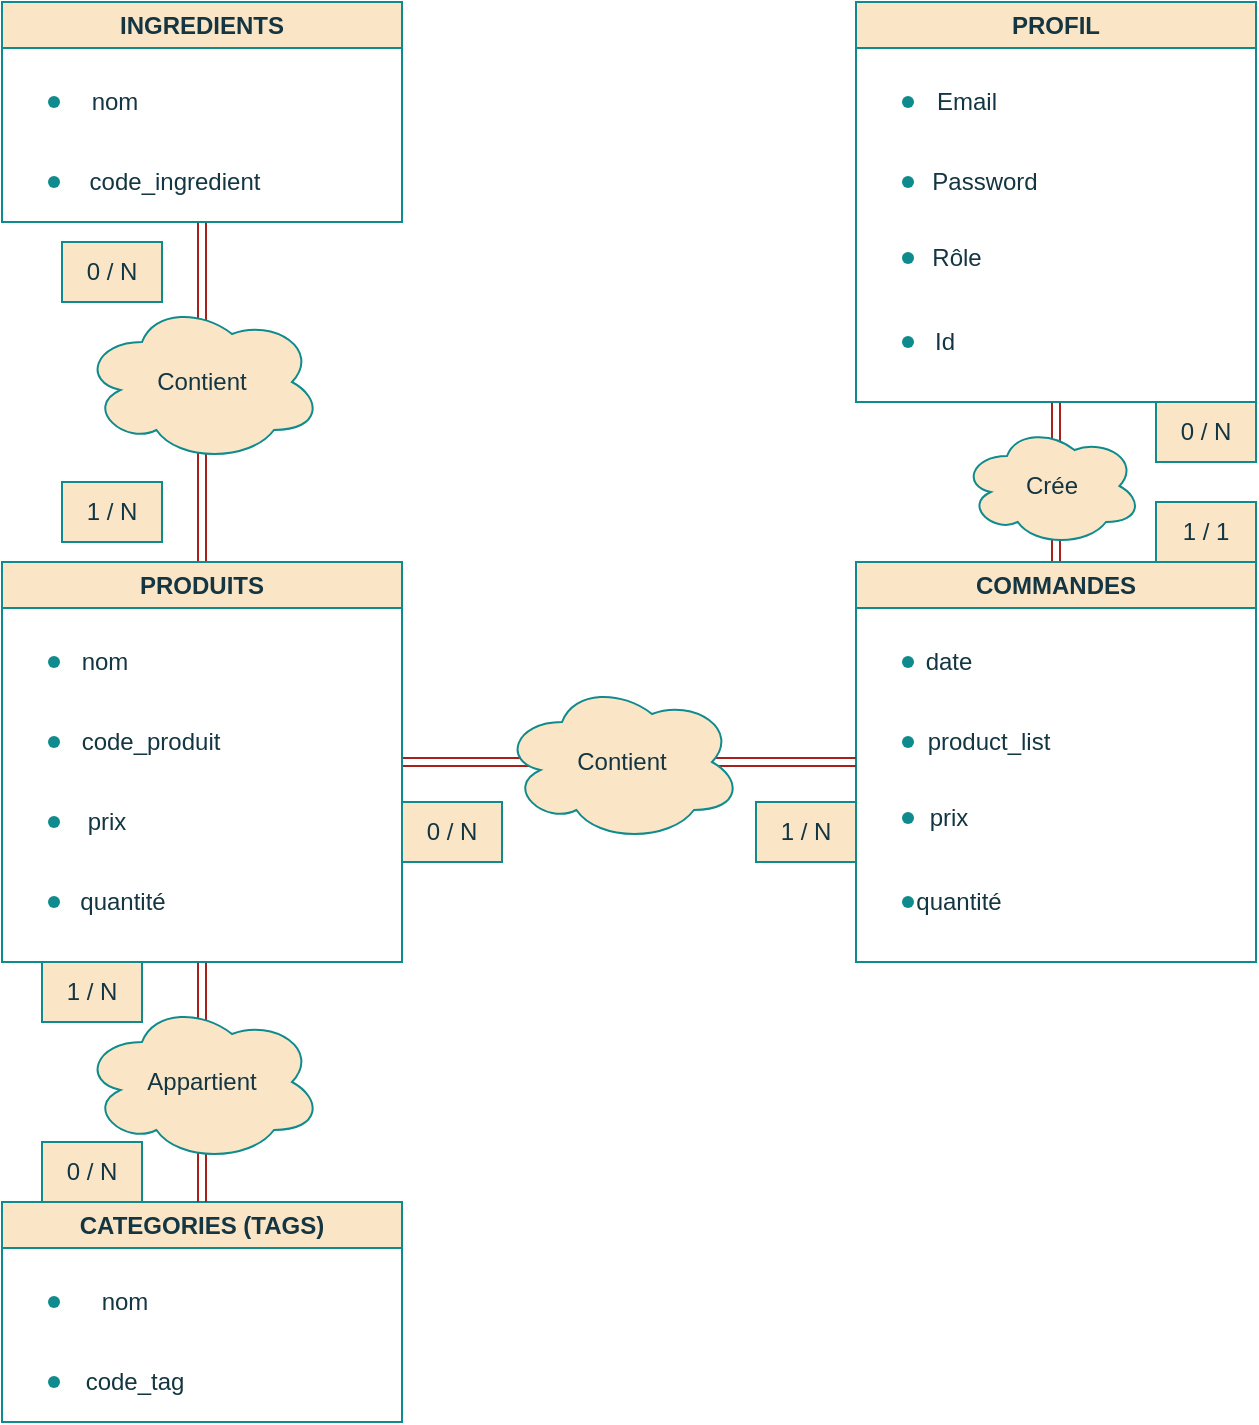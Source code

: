 <mxfile version="23.1.4" type="github">
  <diagram name="Page-1" id="rWvj7r1L1JmkacUhFCVx">
    <mxGraphModel dx="1028" dy="829" grid="1" gridSize="10" guides="1" tooltips="1" connect="1" arrows="1" fold="1" page="1" pageScale="1" pageWidth="827" pageHeight="1169" math="0" shadow="0">
      <root>
        <mxCell id="0" />
        <mxCell id="1" parent="0" />
        <mxCell id="3Qk4PJd8HGj3UVIdCU3T-160" style="edgeStyle=orthogonalEdgeStyle;rounded=0;orthogonalLoop=1;jettySize=auto;html=1;exitX=0.5;exitY=1;exitDx=0;exitDy=0;entryX=0.5;entryY=0;entryDx=0;entryDy=0;strokeColor=#A8201A;fontColor=#143642;fillColor=#FAE5C7;shape=link;" edge="1" parent="1" source="3Qk4PJd8HGj3UVIdCU3T-5" target="3Qk4PJd8HGj3UVIdCU3T-40">
          <mxGeometry relative="1" as="geometry" />
        </mxCell>
        <mxCell id="3Qk4PJd8HGj3UVIdCU3T-5" value="PROFIL" style="swimlane;whiteSpace=wrap;html=1;labelBackgroundColor=none;fillColor=#FAE5C7;strokeColor=#0F8B8D;fontColor=#143642;" vertex="1" parent="1">
          <mxGeometry x="547" y="120" width="200" height="200" as="geometry">
            <mxRectangle x="340" y="400" width="80" height="30" as="alternateBounds" />
          </mxGeometry>
        </mxCell>
        <mxCell id="3Qk4PJd8HGj3UVIdCU3T-11" value="" style="shape=waypoint;sketch=0;size=6;pointerEvents=1;points=[];fillColor=none;resizable=0;rotatable=0;perimeter=centerPerimeter;snapToPoint=1;labelBackgroundColor=none;strokeColor=#0F8B8D;fontColor=#143642;" vertex="1" parent="3Qk4PJd8HGj3UVIdCU3T-5">
          <mxGeometry x="16" y="160" width="20" height="20" as="geometry" />
        </mxCell>
        <mxCell id="3Qk4PJd8HGj3UVIdCU3T-10" value="" style="shape=waypoint;sketch=0;size=6;pointerEvents=1;points=[];fillColor=none;resizable=0;rotatable=0;perimeter=centerPerimeter;snapToPoint=1;labelBackgroundColor=none;strokeColor=#0F8B8D;fontColor=#143642;" vertex="1" parent="3Qk4PJd8HGj3UVIdCU3T-5">
          <mxGeometry x="16" y="40" width="20" height="20" as="geometry" />
        </mxCell>
        <mxCell id="3Qk4PJd8HGj3UVIdCU3T-16" value="Email" style="text;html=1;align=center;verticalAlign=middle;resizable=0;points=[];autosize=1;strokeColor=none;fillColor=none;labelBackgroundColor=none;fontColor=#143642;" vertex="1" parent="3Qk4PJd8HGj3UVIdCU3T-5">
          <mxGeometry x="30" y="35" width="50" height="30" as="geometry" />
        </mxCell>
        <mxCell id="3Qk4PJd8HGj3UVIdCU3T-13" value="" style="shape=waypoint;sketch=0;size=6;pointerEvents=1;points=[];fillColor=none;resizable=0;rotatable=0;perimeter=centerPerimeter;snapToPoint=1;labelBackgroundColor=none;strokeColor=#0F8B8D;fontColor=#143642;" vertex="1" parent="3Qk4PJd8HGj3UVIdCU3T-5">
          <mxGeometry x="16" y="80" width="20" height="20" as="geometry" />
        </mxCell>
        <mxCell id="3Qk4PJd8HGj3UVIdCU3T-12" value="" style="shape=waypoint;sketch=0;size=6;pointerEvents=1;points=[];fillColor=none;resizable=0;rotatable=0;perimeter=centerPerimeter;snapToPoint=1;labelBackgroundColor=none;strokeColor=#0F8B8D;fontColor=#143642;" vertex="1" parent="3Qk4PJd8HGj3UVIdCU3T-5">
          <mxGeometry x="16" y="118" width="20" height="20" as="geometry" />
        </mxCell>
        <mxCell id="3Qk4PJd8HGj3UVIdCU3T-18" value="Rôle" style="text;html=1;align=center;verticalAlign=middle;resizable=0;points=[];autosize=1;strokeColor=none;fillColor=none;labelBackgroundColor=none;fontColor=#143642;" vertex="1" parent="3Qk4PJd8HGj3UVIdCU3T-5">
          <mxGeometry x="25" y="113" width="50" height="30" as="geometry" />
        </mxCell>
        <mxCell id="3Qk4PJd8HGj3UVIdCU3T-17" value="Password" style="text;html=1;align=center;verticalAlign=middle;resizable=0;points=[];autosize=1;strokeColor=none;fillColor=none;labelBackgroundColor=none;fontColor=#143642;" vertex="1" parent="3Qk4PJd8HGj3UVIdCU3T-5">
          <mxGeometry x="24" y="75" width="80" height="30" as="geometry" />
        </mxCell>
        <mxCell id="3Qk4PJd8HGj3UVIdCU3T-165" value="Id" style="text;html=1;align=center;verticalAlign=middle;resizable=0;points=[];autosize=1;strokeColor=none;fillColor=none;labelBackgroundColor=none;fontColor=#143642;" vertex="1" parent="3Qk4PJd8HGj3UVIdCU3T-5">
          <mxGeometry x="29" y="155" width="30" height="30" as="geometry" />
        </mxCell>
        <mxCell id="3Qk4PJd8HGj3UVIdCU3T-31" value="CATEGORIES (TAGS)" style="swimlane;whiteSpace=wrap;html=1;labelBackgroundColor=none;fillColor=#FAE5C7;strokeColor=#0F8B8D;fontColor=#143642;" vertex="1" parent="1">
          <mxGeometry x="120" y="720" width="200" height="110" as="geometry" />
        </mxCell>
        <mxCell id="3Qk4PJd8HGj3UVIdCU3T-33" value="" style="shape=waypoint;sketch=0;size=6;pointerEvents=1;points=[];fillColor=none;resizable=0;rotatable=0;perimeter=centerPerimeter;snapToPoint=1;labelBackgroundColor=none;strokeColor=#0F8B8D;fontColor=#143642;" vertex="1" parent="3Qk4PJd8HGj3UVIdCU3T-31">
          <mxGeometry x="16" y="40" width="20" height="20" as="geometry" />
        </mxCell>
        <mxCell id="3Qk4PJd8HGj3UVIdCU3T-34" value="nom" style="text;html=1;align=center;verticalAlign=middle;resizable=0;points=[];autosize=1;strokeColor=none;fillColor=none;labelBackgroundColor=none;fontColor=#143642;" vertex="1" parent="3Qk4PJd8HGj3UVIdCU3T-31">
          <mxGeometry x="36" y="35" width="50" height="30" as="geometry" />
        </mxCell>
        <mxCell id="3Qk4PJd8HGj3UVIdCU3T-35" value="" style="shape=waypoint;sketch=0;size=6;pointerEvents=1;points=[];fillColor=none;resizable=0;rotatable=0;perimeter=centerPerimeter;snapToPoint=1;labelBackgroundColor=none;strokeColor=#0F8B8D;fontColor=#143642;" vertex="1" parent="3Qk4PJd8HGj3UVIdCU3T-31">
          <mxGeometry x="16" y="80" width="20" height="20" as="geometry" />
        </mxCell>
        <mxCell id="3Qk4PJd8HGj3UVIdCU3T-38" value="code_tag" style="text;html=1;align=center;verticalAlign=middle;resizable=0;points=[];autosize=1;strokeColor=none;fillColor=none;labelBackgroundColor=none;fontColor=#143642;" vertex="1" parent="3Qk4PJd8HGj3UVIdCU3T-31">
          <mxGeometry x="31" y="75" width="70" height="30" as="geometry" />
        </mxCell>
        <mxCell id="3Qk4PJd8HGj3UVIdCU3T-40" value="COMMANDES" style="swimlane;whiteSpace=wrap;html=1;labelBackgroundColor=none;fillColor=#FAE5C7;strokeColor=#0F8B8D;fontColor=#143642;" vertex="1" parent="1">
          <mxGeometry x="547" y="400" width="200" height="200" as="geometry" />
        </mxCell>
        <mxCell id="3Qk4PJd8HGj3UVIdCU3T-41" value="" style="shape=waypoint;sketch=0;size=6;pointerEvents=1;points=[];fillColor=none;resizable=0;rotatable=0;perimeter=centerPerimeter;snapToPoint=1;labelBackgroundColor=none;strokeColor=#0F8B8D;fontColor=#143642;" vertex="1" parent="3Qk4PJd8HGj3UVIdCU3T-40">
          <mxGeometry x="16" y="160" width="20" height="20" as="geometry" />
        </mxCell>
        <mxCell id="3Qk4PJd8HGj3UVIdCU3T-42" value="" style="shape=waypoint;sketch=0;size=6;pointerEvents=1;points=[];fillColor=none;resizable=0;rotatable=0;perimeter=centerPerimeter;snapToPoint=1;labelBackgroundColor=none;strokeColor=#0F8B8D;fontColor=#143642;" vertex="1" parent="3Qk4PJd8HGj3UVIdCU3T-40">
          <mxGeometry x="16" y="40" width="20" height="20" as="geometry" />
        </mxCell>
        <mxCell id="3Qk4PJd8HGj3UVIdCU3T-43" value="date" style="text;html=1;align=center;verticalAlign=middle;resizable=0;points=[];autosize=1;strokeColor=none;fillColor=none;labelBackgroundColor=none;fontColor=#143642;" vertex="1" parent="3Qk4PJd8HGj3UVIdCU3T-40">
          <mxGeometry x="21" y="35" width="50" height="30" as="geometry" />
        </mxCell>
        <mxCell id="3Qk4PJd8HGj3UVIdCU3T-44" value="" style="shape=waypoint;sketch=0;size=6;pointerEvents=1;points=[];fillColor=none;resizable=0;rotatable=0;perimeter=centerPerimeter;snapToPoint=1;labelBackgroundColor=none;strokeColor=#0F8B8D;fontColor=#143642;" vertex="1" parent="3Qk4PJd8HGj3UVIdCU3T-40">
          <mxGeometry x="16" y="80" width="20" height="20" as="geometry" />
        </mxCell>
        <mxCell id="3Qk4PJd8HGj3UVIdCU3T-45" value="" style="shape=waypoint;sketch=0;size=6;pointerEvents=1;points=[];fillColor=none;resizable=0;rotatable=0;perimeter=centerPerimeter;snapToPoint=1;labelBackgroundColor=none;strokeColor=#0F8B8D;fontColor=#143642;" vertex="1" parent="3Qk4PJd8HGj3UVIdCU3T-40">
          <mxGeometry x="16" y="118" width="20" height="20" as="geometry" />
        </mxCell>
        <mxCell id="3Qk4PJd8HGj3UVIdCU3T-47" value="product_list" style="text;html=1;align=center;verticalAlign=middle;resizable=0;points=[];autosize=1;strokeColor=none;fillColor=none;labelBackgroundColor=none;fontColor=#143642;" vertex="1" parent="3Qk4PJd8HGj3UVIdCU3T-40">
          <mxGeometry x="26" y="75" width="80" height="30" as="geometry" />
        </mxCell>
        <mxCell id="3Qk4PJd8HGj3UVIdCU3T-70" value="prix" style="text;html=1;align=center;verticalAlign=middle;resizable=0;points=[];autosize=1;strokeColor=none;fillColor=none;labelBackgroundColor=none;fontColor=#143642;" vertex="1" parent="3Qk4PJd8HGj3UVIdCU3T-40">
          <mxGeometry x="26" y="113" width="40" height="30" as="geometry" />
        </mxCell>
        <mxCell id="3Qk4PJd8HGj3UVIdCU3T-48" value="quantité" style="text;html=1;align=center;verticalAlign=middle;resizable=0;points=[];autosize=1;strokeColor=none;fillColor=none;labelBackgroundColor=none;fontColor=#143642;" vertex="1" parent="3Qk4PJd8HGj3UVIdCU3T-40">
          <mxGeometry x="16" y="155" width="70" height="30" as="geometry" />
        </mxCell>
        <mxCell id="3Qk4PJd8HGj3UVIdCU3T-85" style="edgeStyle=orthogonalEdgeStyle;rounded=0;orthogonalLoop=1;jettySize=auto;html=1;exitX=0.5;exitY=1;exitDx=0;exitDy=0;entryX=0.5;entryY=0;entryDx=0;entryDy=0;shape=link;labelBackgroundColor=none;strokeColor=#A8201A;fontColor=default;" edge="1" parent="1" source="3Qk4PJd8HGj3UVIdCU3T-49" target="3Qk4PJd8HGj3UVIdCU3T-74">
          <mxGeometry relative="1" as="geometry" />
        </mxCell>
        <mxCell id="3Qk4PJd8HGj3UVIdCU3T-49" value="INGREDIENTS" style="swimlane;whiteSpace=wrap;html=1;labelBackgroundColor=none;fillColor=#FAE5C7;strokeColor=#0F8B8D;fontColor=#143642;" vertex="1" parent="1">
          <mxGeometry x="120" y="120" width="200" height="110" as="geometry" />
        </mxCell>
        <mxCell id="3Qk4PJd8HGj3UVIdCU3T-51" value="" style="shape=waypoint;sketch=0;size=6;pointerEvents=1;points=[];fillColor=none;resizable=0;rotatable=0;perimeter=centerPerimeter;snapToPoint=1;labelBackgroundColor=none;strokeColor=#0F8B8D;fontColor=#143642;" vertex="1" parent="3Qk4PJd8HGj3UVIdCU3T-49">
          <mxGeometry x="16" y="40" width="20" height="20" as="geometry" />
        </mxCell>
        <mxCell id="3Qk4PJd8HGj3UVIdCU3T-52" value="nom" style="text;html=1;align=center;verticalAlign=middle;resizable=0;points=[];autosize=1;strokeColor=none;fillColor=none;labelBackgroundColor=none;fontColor=#143642;" vertex="1" parent="3Qk4PJd8HGj3UVIdCU3T-49">
          <mxGeometry x="31" y="35" width="50" height="30" as="geometry" />
        </mxCell>
        <mxCell id="3Qk4PJd8HGj3UVIdCU3T-53" value="" style="shape=waypoint;sketch=0;size=6;pointerEvents=1;points=[];fillColor=none;resizable=0;rotatable=0;perimeter=centerPerimeter;snapToPoint=1;labelBackgroundColor=none;strokeColor=#0F8B8D;fontColor=#143642;" vertex="1" parent="3Qk4PJd8HGj3UVIdCU3T-49">
          <mxGeometry x="16" y="80" width="20" height="20" as="geometry" />
        </mxCell>
        <mxCell id="3Qk4PJd8HGj3UVIdCU3T-56" value="code_ingredient" style="text;html=1;align=center;verticalAlign=middle;resizable=0;points=[];autosize=1;strokeColor=none;fillColor=none;labelBackgroundColor=none;fontColor=#143642;" vertex="1" parent="3Qk4PJd8HGj3UVIdCU3T-49">
          <mxGeometry x="31" y="75" width="110" height="30" as="geometry" />
        </mxCell>
        <mxCell id="3Qk4PJd8HGj3UVIdCU3T-158" style="edgeStyle=orthogonalEdgeStyle;rounded=0;orthogonalLoop=1;jettySize=auto;html=1;exitX=0.5;exitY=1;exitDx=0;exitDy=0;entryX=0.5;entryY=0;entryDx=0;entryDy=0;strokeColor=#A8201A;fontColor=#143642;fillColor=#FAE5C7;shape=link;" edge="1" parent="1" source="3Qk4PJd8HGj3UVIdCU3T-74" target="3Qk4PJd8HGj3UVIdCU3T-31">
          <mxGeometry relative="1" as="geometry" />
        </mxCell>
        <mxCell id="3Qk4PJd8HGj3UVIdCU3T-161" style="edgeStyle=orthogonalEdgeStyle;rounded=0;orthogonalLoop=1;jettySize=auto;html=1;exitX=1;exitY=0.5;exitDx=0;exitDy=0;entryX=0;entryY=0.5;entryDx=0;entryDy=0;strokeColor=#A8201A;fontColor=#143642;fillColor=#FAE5C7;shape=link;" edge="1" parent="1" source="3Qk4PJd8HGj3UVIdCU3T-74" target="3Qk4PJd8HGj3UVIdCU3T-40">
          <mxGeometry relative="1" as="geometry" />
        </mxCell>
        <mxCell id="3Qk4PJd8HGj3UVIdCU3T-74" value="PRODUITS" style="swimlane;whiteSpace=wrap;html=1;labelBackgroundColor=none;fillColor=#FAE5C7;strokeColor=#0F8B8D;fontColor=#143642;" vertex="1" parent="1">
          <mxGeometry x="120" y="400" width="200" height="200" as="geometry" />
        </mxCell>
        <mxCell id="3Qk4PJd8HGj3UVIdCU3T-75" value="" style="shape=waypoint;sketch=0;size=6;pointerEvents=1;points=[];fillColor=none;resizable=0;rotatable=0;perimeter=centerPerimeter;snapToPoint=1;labelBackgroundColor=none;strokeColor=#0F8B8D;fontColor=#143642;" vertex="1" parent="3Qk4PJd8HGj3UVIdCU3T-74">
          <mxGeometry x="16" y="40" width="20" height="20" as="geometry" />
        </mxCell>
        <mxCell id="3Qk4PJd8HGj3UVIdCU3T-76" value="nom" style="text;html=1;align=center;verticalAlign=middle;resizable=0;points=[];autosize=1;strokeColor=none;fillColor=none;labelBackgroundColor=none;fontColor=#143642;" vertex="1" parent="3Qk4PJd8HGj3UVIdCU3T-74">
          <mxGeometry x="26" y="35" width="50" height="30" as="geometry" />
        </mxCell>
        <mxCell id="3Qk4PJd8HGj3UVIdCU3T-77" value="" style="shape=waypoint;sketch=0;size=6;pointerEvents=1;points=[];fillColor=none;resizable=0;rotatable=0;perimeter=centerPerimeter;snapToPoint=1;labelBackgroundColor=none;strokeColor=#0F8B8D;fontColor=#143642;" vertex="1" parent="3Qk4PJd8HGj3UVIdCU3T-74">
          <mxGeometry x="16" y="80" width="20" height="20" as="geometry" />
        </mxCell>
        <mxCell id="3Qk4PJd8HGj3UVIdCU3T-78" value="code_produit" style="text;html=1;align=center;verticalAlign=middle;resizable=0;points=[];autosize=1;strokeColor=none;fillColor=none;labelBackgroundColor=none;fontColor=#143642;" vertex="1" parent="3Qk4PJd8HGj3UVIdCU3T-74">
          <mxGeometry x="29" y="75" width="90" height="30" as="geometry" />
        </mxCell>
        <mxCell id="3Qk4PJd8HGj3UVIdCU3T-80" value="" style="shape=waypoint;sketch=0;size=6;pointerEvents=1;points=[];fillColor=none;resizable=0;rotatable=0;perimeter=centerPerimeter;snapToPoint=1;labelBackgroundColor=none;strokeColor=#0F8B8D;fontColor=#143642;" vertex="1" parent="3Qk4PJd8HGj3UVIdCU3T-74">
          <mxGeometry x="16" y="160" width="20" height="20" as="geometry" />
        </mxCell>
        <mxCell id="3Qk4PJd8HGj3UVIdCU3T-79" value="" style="shape=waypoint;sketch=0;size=6;pointerEvents=1;points=[];fillColor=none;resizable=0;rotatable=0;perimeter=centerPerimeter;snapToPoint=1;labelBackgroundColor=none;strokeColor=#0F8B8D;fontColor=#143642;" vertex="1" parent="3Qk4PJd8HGj3UVIdCU3T-74">
          <mxGeometry x="16" y="120" width="20" height="20" as="geometry" />
        </mxCell>
        <mxCell id="3Qk4PJd8HGj3UVIdCU3T-82" value="quantité" style="text;html=1;align=center;verticalAlign=middle;resizable=0;points=[];autosize=1;strokeColor=none;fillColor=none;labelBackgroundColor=none;fontColor=#143642;" vertex="1" parent="3Qk4PJd8HGj3UVIdCU3T-74">
          <mxGeometry x="25" y="155" width="70" height="30" as="geometry" />
        </mxCell>
        <mxCell id="3Qk4PJd8HGj3UVIdCU3T-81" value="prix" style="text;html=1;align=center;verticalAlign=middle;resizable=0;points=[];autosize=1;strokeColor=none;fillColor=none;labelBackgroundColor=none;fontColor=#143642;" vertex="1" parent="3Qk4PJd8HGj3UVIdCU3T-74">
          <mxGeometry x="32" y="115" width="40" height="30" as="geometry" />
        </mxCell>
        <mxCell id="3Qk4PJd8HGj3UVIdCU3T-89" value="Contient" style="ellipse;shape=cloud;whiteSpace=wrap;html=1;labelBackgroundColor=none;fillColor=#FAE5C7;strokeColor=#0F8B8D;fontColor=#143642;" vertex="1" parent="1">
          <mxGeometry x="160" y="270" width="120" height="80" as="geometry" />
        </mxCell>
        <mxCell id="3Qk4PJd8HGj3UVIdCU3T-103" value="1 / 1" style="rounded=0;whiteSpace=wrap;html=1;strokeColor=#0F8B8D;fontColor=#143642;fillColor=#FAE5C7;" vertex="1" parent="1">
          <mxGeometry x="697" y="370" width="50" height="30" as="geometry" />
        </mxCell>
        <mxCell id="3Qk4PJd8HGj3UVIdCU3T-104" value="0 / N" style="rounded=0;whiteSpace=wrap;html=1;strokeColor=#0F8B8D;fontColor=#143642;fillColor=#FAE5C7;" vertex="1" parent="1">
          <mxGeometry x="697" y="320" width="50" height="30" as="geometry" />
        </mxCell>
        <mxCell id="3Qk4PJd8HGj3UVIdCU3T-105" value="0 / N" style="rounded=0;whiteSpace=wrap;html=1;strokeColor=#0F8B8D;fontColor=#143642;fillColor=#FAE5C7;" vertex="1" parent="1">
          <mxGeometry x="140" y="690" width="50" height="30" as="geometry" />
        </mxCell>
        <mxCell id="3Qk4PJd8HGj3UVIdCU3T-106" value="1 / N" style="rounded=0;whiteSpace=wrap;html=1;strokeColor=#0F8B8D;fontColor=#143642;fillColor=#FAE5C7;" vertex="1" parent="1">
          <mxGeometry x="140" y="600" width="50" height="30" as="geometry" />
        </mxCell>
        <mxCell id="3Qk4PJd8HGj3UVIdCU3T-107" value="1 / N" style="rounded=0;whiteSpace=wrap;html=1;strokeColor=#0F8B8D;fontColor=#143642;fillColor=#FAE5C7;" vertex="1" parent="1">
          <mxGeometry x="150" y="360" width="50" height="30" as="geometry" />
        </mxCell>
        <mxCell id="3Qk4PJd8HGj3UVIdCU3T-108" value="0 / N" style="rounded=0;whiteSpace=wrap;html=1;strokeColor=#0F8B8D;fontColor=#143642;fillColor=#FAE5C7;" vertex="1" parent="1">
          <mxGeometry x="150" y="240" width="50" height="30" as="geometry" />
        </mxCell>
        <mxCell id="3Qk4PJd8HGj3UVIdCU3T-125" value="Appartient" style="ellipse;shape=cloud;whiteSpace=wrap;html=1;labelBackgroundColor=none;fillColor=#FAE5C7;strokeColor=#0F8B8D;fontColor=#143642;" vertex="1" parent="1">
          <mxGeometry x="160" y="620" width="120" height="80" as="geometry" />
        </mxCell>
        <mxCell id="3Qk4PJd8HGj3UVIdCU3T-145" value="Crée" style="ellipse;shape=cloud;whiteSpace=wrap;html=1;labelBackgroundColor=none;fillColor=#FAE5C7;strokeColor=#0F8B8D;fontColor=#143642;" vertex="1" parent="1">
          <mxGeometry x="600" y="332" width="90" height="60" as="geometry" />
        </mxCell>
        <mxCell id="3Qk4PJd8HGj3UVIdCU3T-162" value="Contient" style="ellipse;shape=cloud;whiteSpace=wrap;html=1;labelBackgroundColor=none;fillColor=#FAE5C7;strokeColor=#0F8B8D;fontColor=#143642;" vertex="1" parent="1">
          <mxGeometry x="370" y="460" width="120" height="80" as="geometry" />
        </mxCell>
        <mxCell id="3Qk4PJd8HGj3UVIdCU3T-163" value="1 / N" style="rounded=0;whiteSpace=wrap;html=1;strokeColor=#0F8B8D;fontColor=#143642;fillColor=#FAE5C7;" vertex="1" parent="1">
          <mxGeometry x="497" y="520" width="50" height="30" as="geometry" />
        </mxCell>
        <mxCell id="3Qk4PJd8HGj3UVIdCU3T-164" value="0 / N" style="rounded=0;whiteSpace=wrap;html=1;strokeColor=#0F8B8D;fontColor=#143642;fillColor=#FAE5C7;" vertex="1" parent="1">
          <mxGeometry x="320" y="520" width="50" height="30" as="geometry" />
        </mxCell>
      </root>
    </mxGraphModel>
  </diagram>
</mxfile>

